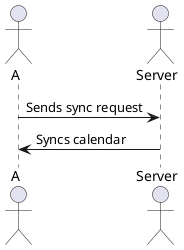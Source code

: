 @startuml

actor A
actor Server

A -> Server : Sends sync request
Server -> A : Syncs calendar

@enduml